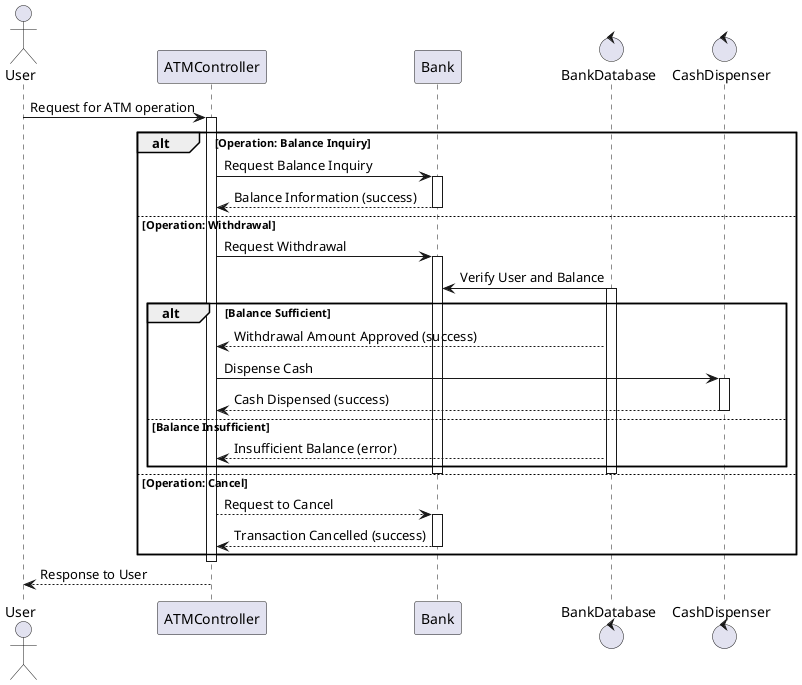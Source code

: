 @startuml SequenceATM

 

actor User as U

participant ATMController

participant Bank

control BankDatabase

control CashDispenser

 

U -> ATMController: Request for ATM operation

activate ATMController

 

alt Operation: Balance Inquiry

    ATMController -> Bank: Request Balance Inquiry

    activate Bank

    Bank --> ATMController: Balance Information (success)

    deactivate Bank

else Operation: Withdrawal

    ATMController -> Bank: Request Withdrawal

    activate Bank

    BankDatabase -> Bank: Verify User and Balance

    activate BankDatabase

    alt Balance Sufficient

        BankDatabase --> ATMController: Withdrawal Amount Approved (success)

        ATMController -> CashDispenser: Dispense Cash

        activate CashDispenser

        CashDispenser --> ATMController: Cash Dispensed (success)

        deactivate CashDispenser

    else Balance Insufficient

        BankDatabase --> ATMController: Insufficient Balance (error)

    end

    deactivate BankDatabase

    deactivate Bank

else Operation: Cancel

    ATMController --> Bank: Request to Cancel

    activate Bank

    Bank --> ATMController: Transaction Cancelled (success)

    deactivate Bank

end

 

deactivate ATMController

U <-- ATMController: Response to User

deactivate U

 

@enduml

 

has context menuComposeParagraph